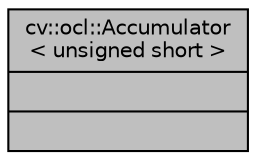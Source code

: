 digraph "cv::ocl::Accumulator&lt; unsigned short &gt;"
{
 // LATEX_PDF_SIZE
  edge [fontname="Helvetica",fontsize="10",labelfontname="Helvetica",labelfontsize="10"];
  node [fontname="Helvetica",fontsize="10",shape=record];
  Node1 [label="{cv::ocl::Accumulator\l\< unsigned short \>\n||}",height=0.2,width=0.4,color="black", fillcolor="grey75", style="filled", fontcolor="black",tooltip=" "];
}
